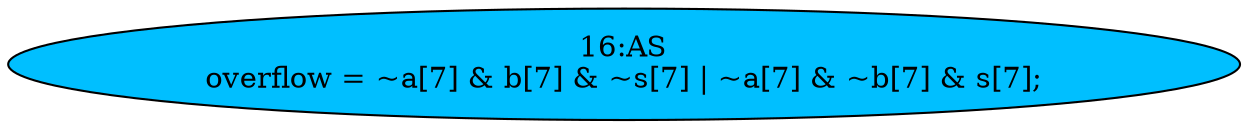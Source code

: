 strict digraph "" {
	node [label="\N"];
	"16:AS"	[ast="<pyverilog.vparser.ast.Assign object at 0x7ff4591f0450>",
		def_var="['overflow']",
		fillcolor=deepskyblue,
		label="16:AS
overflow = ~a[7] & b[7] & ~s[7] | ~a[7] & ~b[7] & s[7];",
		statements="[]",
		style=filled,
		typ=Assign,
		use_var="['a', 'b', 's', 'a', 'b', 's']"];
}
